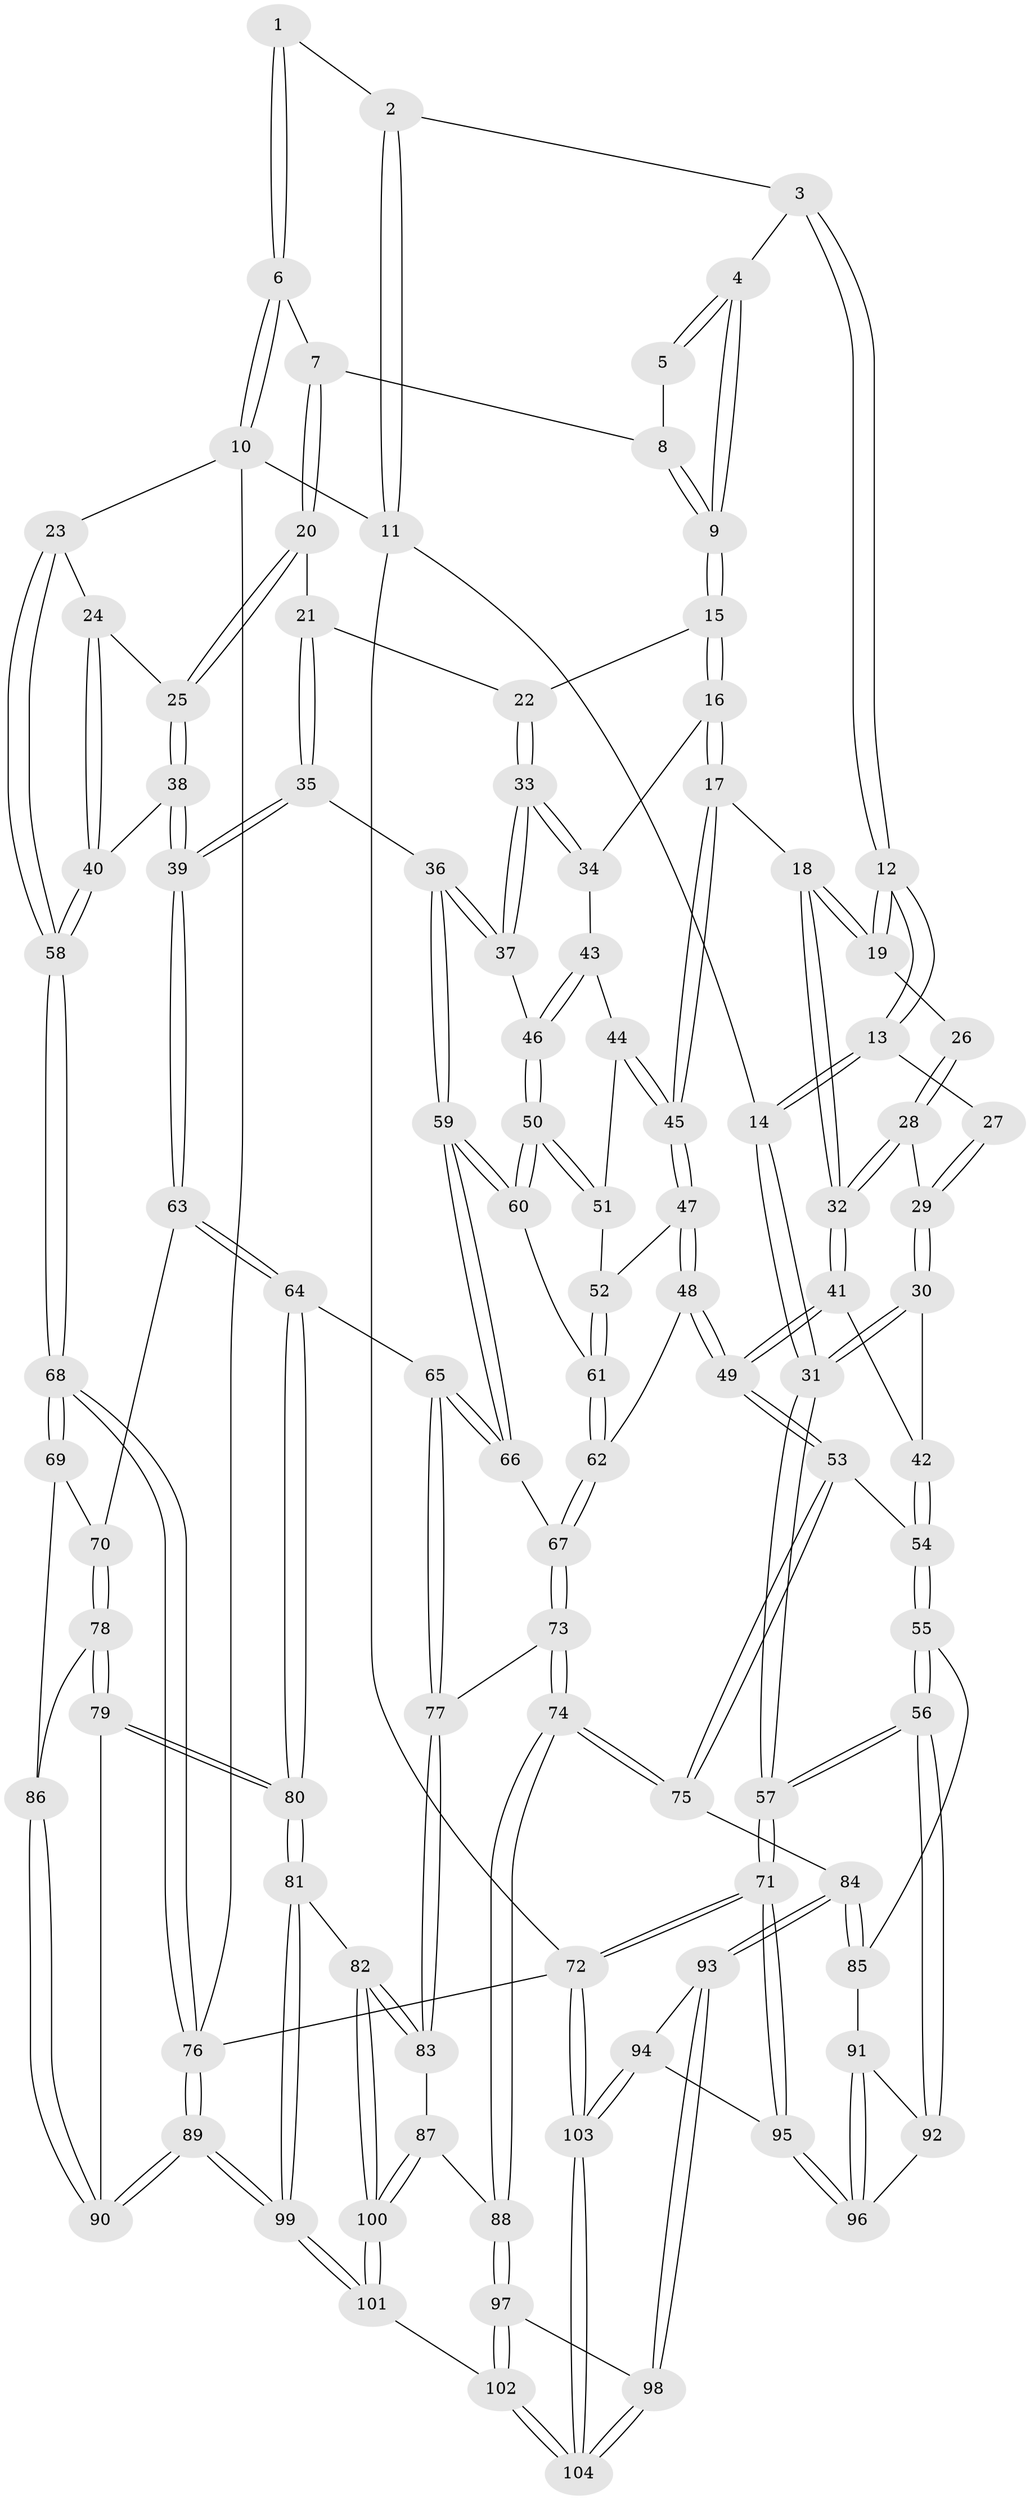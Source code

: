 // Generated by graph-tools (version 1.1) at 2025/50/03/09/25 03:50:57]
// undirected, 104 vertices, 257 edges
graph export_dot {
graph [start="1"]
  node [color=gray90,style=filled];
  1 [pos="+0.6910068125691701+0"];
  2 [pos="+0.19410609803288797+0"];
  3 [pos="+0.25629202925242484+0"];
  4 [pos="+0.4717506445400949+0.12508612176652364"];
  5 [pos="+0.6581814740167766+0"];
  6 [pos="+0.9975835406413558+0"];
  7 [pos="+0.7761387017436737+0.09248920252002524"];
  8 [pos="+0.5841244839862257+0.06502308409594572"];
  9 [pos="+0.5077463301121414+0.18220092733594043"];
  10 [pos="+1+0"];
  11 [pos="+0+0"];
  12 [pos="+0.2294006823565189+0.1698750077022843"];
  13 [pos="+0+0.1894151959638915"];
  14 [pos="+0+0.06536938518096995"];
  15 [pos="+0.5087862110361726+0.18436145923778244"];
  16 [pos="+0.4303663413339357+0.25993560167974344"];
  17 [pos="+0.3270913774630845+0.3188436568308582"];
  18 [pos="+0.27617344978814456+0.3035978288638548"];
  19 [pos="+0.2325290067723008+0.20056315757591583"];
  20 [pos="+0.7481281849172727+0.1512390757415832"];
  21 [pos="+0.69723609479882+0.1960343309600246"];
  22 [pos="+0.580133533211031+0.21105216531384507"];
  23 [pos="+1+0.10317687903211065"];
  24 [pos="+1+0.26621162246405394"];
  25 [pos="+0.8936507533178054+0.30247691043463876"];
  26 [pos="+0.08038580640446524+0.26186846230339267"];
  27 [pos="+0+0.2031772561558311"];
  28 [pos="+0.0981012292148555+0.33799549192904965"];
  29 [pos="+0.06897036552296872+0.34817937498799595"];
  30 [pos="+0+0.40509163950226273"];
  31 [pos="+0+0.3836085838235056"];
  32 [pos="+0.19344362800976714+0.3805352121952983"];
  33 [pos="+0.5624728863910304+0.39597964338888536"];
  34 [pos="+0.5095824158471439+0.38455279791430175"];
  35 [pos="+0.7422688696848334+0.4430744225862325"];
  36 [pos="+0.6507905667013515+0.45159538477745437"];
  37 [pos="+0.565006207106564+0.40019553686688614"];
  38 [pos="+0.8258076244372938+0.45615087796617704"];
  39 [pos="+0.7860937056515424+0.4695445504687475"];
  40 [pos="+0.9258189493546997+0.4776210172697565"];
  41 [pos="+0.18905715662488398+0.39710862219980375"];
  42 [pos="+0.06140686541222508+0.46510101915005375"];
  43 [pos="+0.435395970579986+0.40253682763930354"];
  44 [pos="+0.39160246601131626+0.39121487947243516"];
  45 [pos="+0.3529672294125437+0.3662277580577411"];
  46 [pos="+0.4839628722591985+0.49423497724676146"];
  47 [pos="+0.34821672152108124+0.3925542527103682"];
  48 [pos="+0.30999914469014267+0.5576056914096644"];
  49 [pos="+0.23404630950311311+0.5880792175089518"];
  50 [pos="+0.4768593724277165+0.518885668993048"];
  51 [pos="+0.40296203254465474+0.4331410412819726"];
  52 [pos="+0.4067076035472968+0.524568153326143"];
  53 [pos="+0.20732731311367958+0.6268928118913003"];
  54 [pos="+0.11159005980756902+0.6396100845952679"];
  55 [pos="+0.11009132777091428+0.640465243124474"];
  56 [pos="+0+0.7132648905178599"];
  57 [pos="+0+0.7130668027198751"];
  58 [pos="+1+0.5927203192254913"];
  59 [pos="+0.5522447721691731+0.5952460229506379"];
  60 [pos="+0.47663527609203105+0.5202629955991726"];
  61 [pos="+0.4077748590693226+0.5338753818416492"];
  62 [pos="+0.35938418157545043+0.5615672959013565"];
  63 [pos="+0.7743180407308216+0.6115658248917859"];
  64 [pos="+0.6299166791771699+0.6643280043416625"];
  65 [pos="+0.5885268604434825+0.6621384458633525"];
  66 [pos="+0.5524983004743214+0.5973233322937992"];
  67 [pos="+0.4201744359176937+0.6394447722765325"];
  68 [pos="+1+0.6436601925887131"];
  69 [pos="+0.9283587309140682+0.6902846768400086"];
  70 [pos="+0.795015835367722+0.6388818639726389"];
  71 [pos="+0+1"];
  72 [pos="+0+1"];
  73 [pos="+0.4131459816825331+0.6916408572025206"];
  74 [pos="+0.3203959769894306+0.784012909976409"];
  75 [pos="+0.2984172402923723+0.7664452074390751"];
  76 [pos="+1+1"];
  77 [pos="+0.5523571468169032+0.7241433884458006"];
  78 [pos="+0.7690638692185103+0.7673526281750392"];
  79 [pos="+0.7445551155027194+0.8156558964306821"];
  80 [pos="+0.7286249996610396+0.8309378588671446"];
  81 [pos="+0.7218354548499358+0.8464110843338755"];
  82 [pos="+0.6631071842636507+0.8610427250442202"];
  83 [pos="+0.5389546558396894+0.8178746807800152"];
  84 [pos="+0.165747002400817+0.8273969527902362"];
  85 [pos="+0.12198665778569431+0.7902649389510179"];
  86 [pos="+0.891713917348554+0.7703877879871432"];
  87 [pos="+0.5196305933623628+0.832338972921549"];
  88 [pos="+0.3489887097770203+0.8455529272533527"];
  89 [pos="+1+1"];
  90 [pos="+0.8862244545762027+0.8208520777027334"];
  91 [pos="+0.09752644600815612+0.8130025767941716"];
  92 [pos="+0+0.8077075929617363"];
  93 [pos="+0.14342156283900626+0.9136064330581216"];
  94 [pos="+0.10899892116804345+0.9220098801845721"];
  95 [pos="+0.09944032319400814+0.9179300159730873"];
  96 [pos="+0.0974826925665278+0.9151322144481692"];
  97 [pos="+0.34241931392527825+0.8682125610683605"];
  98 [pos="+0.2205935282550035+0.9375727223331728"];
  99 [pos="+1+1"];
  100 [pos="+0.5555365143531708+1"];
  101 [pos="+0.5532168492126521+1"];
  102 [pos="+0.46310530897676583+1"];
  103 [pos="+0.09459095151737275+1"];
  104 [pos="+0.21391107462766365+1"];
  1 -- 2;
  1 -- 6;
  1 -- 6;
  2 -- 3;
  2 -- 11;
  2 -- 11;
  3 -- 4;
  3 -- 12;
  3 -- 12;
  4 -- 5;
  4 -- 5;
  4 -- 9;
  4 -- 9;
  5 -- 8;
  6 -- 7;
  6 -- 10;
  6 -- 10;
  7 -- 8;
  7 -- 20;
  7 -- 20;
  8 -- 9;
  8 -- 9;
  9 -- 15;
  9 -- 15;
  10 -- 11;
  10 -- 23;
  10 -- 76;
  11 -- 14;
  11 -- 72;
  12 -- 13;
  12 -- 13;
  12 -- 19;
  12 -- 19;
  13 -- 14;
  13 -- 14;
  13 -- 27;
  14 -- 31;
  14 -- 31;
  15 -- 16;
  15 -- 16;
  15 -- 22;
  16 -- 17;
  16 -- 17;
  16 -- 34;
  17 -- 18;
  17 -- 45;
  17 -- 45;
  18 -- 19;
  18 -- 19;
  18 -- 32;
  18 -- 32;
  19 -- 26;
  20 -- 21;
  20 -- 25;
  20 -- 25;
  21 -- 22;
  21 -- 35;
  21 -- 35;
  22 -- 33;
  22 -- 33;
  23 -- 24;
  23 -- 58;
  23 -- 58;
  24 -- 25;
  24 -- 40;
  24 -- 40;
  25 -- 38;
  25 -- 38;
  26 -- 28;
  26 -- 28;
  27 -- 29;
  27 -- 29;
  28 -- 29;
  28 -- 32;
  28 -- 32;
  29 -- 30;
  29 -- 30;
  30 -- 31;
  30 -- 31;
  30 -- 42;
  31 -- 57;
  31 -- 57;
  32 -- 41;
  32 -- 41;
  33 -- 34;
  33 -- 34;
  33 -- 37;
  33 -- 37;
  34 -- 43;
  35 -- 36;
  35 -- 39;
  35 -- 39;
  36 -- 37;
  36 -- 37;
  36 -- 59;
  36 -- 59;
  37 -- 46;
  38 -- 39;
  38 -- 39;
  38 -- 40;
  39 -- 63;
  39 -- 63;
  40 -- 58;
  40 -- 58;
  41 -- 42;
  41 -- 49;
  41 -- 49;
  42 -- 54;
  42 -- 54;
  43 -- 44;
  43 -- 46;
  43 -- 46;
  44 -- 45;
  44 -- 45;
  44 -- 51;
  45 -- 47;
  45 -- 47;
  46 -- 50;
  46 -- 50;
  47 -- 48;
  47 -- 48;
  47 -- 52;
  48 -- 49;
  48 -- 49;
  48 -- 62;
  49 -- 53;
  49 -- 53;
  50 -- 51;
  50 -- 51;
  50 -- 60;
  50 -- 60;
  51 -- 52;
  52 -- 61;
  52 -- 61;
  53 -- 54;
  53 -- 75;
  53 -- 75;
  54 -- 55;
  54 -- 55;
  55 -- 56;
  55 -- 56;
  55 -- 85;
  56 -- 57;
  56 -- 57;
  56 -- 92;
  56 -- 92;
  57 -- 71;
  57 -- 71;
  58 -- 68;
  58 -- 68;
  59 -- 60;
  59 -- 60;
  59 -- 66;
  59 -- 66;
  60 -- 61;
  61 -- 62;
  61 -- 62;
  62 -- 67;
  62 -- 67;
  63 -- 64;
  63 -- 64;
  63 -- 70;
  64 -- 65;
  64 -- 80;
  64 -- 80;
  65 -- 66;
  65 -- 66;
  65 -- 77;
  65 -- 77;
  66 -- 67;
  67 -- 73;
  67 -- 73;
  68 -- 69;
  68 -- 69;
  68 -- 76;
  68 -- 76;
  69 -- 70;
  69 -- 86;
  70 -- 78;
  70 -- 78;
  71 -- 72;
  71 -- 72;
  71 -- 95;
  71 -- 95;
  72 -- 103;
  72 -- 103;
  72 -- 76;
  73 -- 74;
  73 -- 74;
  73 -- 77;
  74 -- 75;
  74 -- 75;
  74 -- 88;
  74 -- 88;
  75 -- 84;
  76 -- 89;
  76 -- 89;
  77 -- 83;
  77 -- 83;
  78 -- 79;
  78 -- 79;
  78 -- 86;
  79 -- 80;
  79 -- 80;
  79 -- 90;
  80 -- 81;
  80 -- 81;
  81 -- 82;
  81 -- 99;
  81 -- 99;
  82 -- 83;
  82 -- 83;
  82 -- 100;
  82 -- 100;
  83 -- 87;
  84 -- 85;
  84 -- 85;
  84 -- 93;
  84 -- 93;
  85 -- 91;
  86 -- 90;
  86 -- 90;
  87 -- 88;
  87 -- 100;
  87 -- 100;
  88 -- 97;
  88 -- 97;
  89 -- 90;
  89 -- 90;
  89 -- 99;
  89 -- 99;
  91 -- 92;
  91 -- 96;
  91 -- 96;
  92 -- 96;
  93 -- 94;
  93 -- 98;
  93 -- 98;
  94 -- 95;
  94 -- 103;
  94 -- 103;
  95 -- 96;
  95 -- 96;
  97 -- 98;
  97 -- 102;
  97 -- 102;
  98 -- 104;
  98 -- 104;
  99 -- 101;
  99 -- 101;
  100 -- 101;
  100 -- 101;
  101 -- 102;
  102 -- 104;
  102 -- 104;
  103 -- 104;
  103 -- 104;
}
